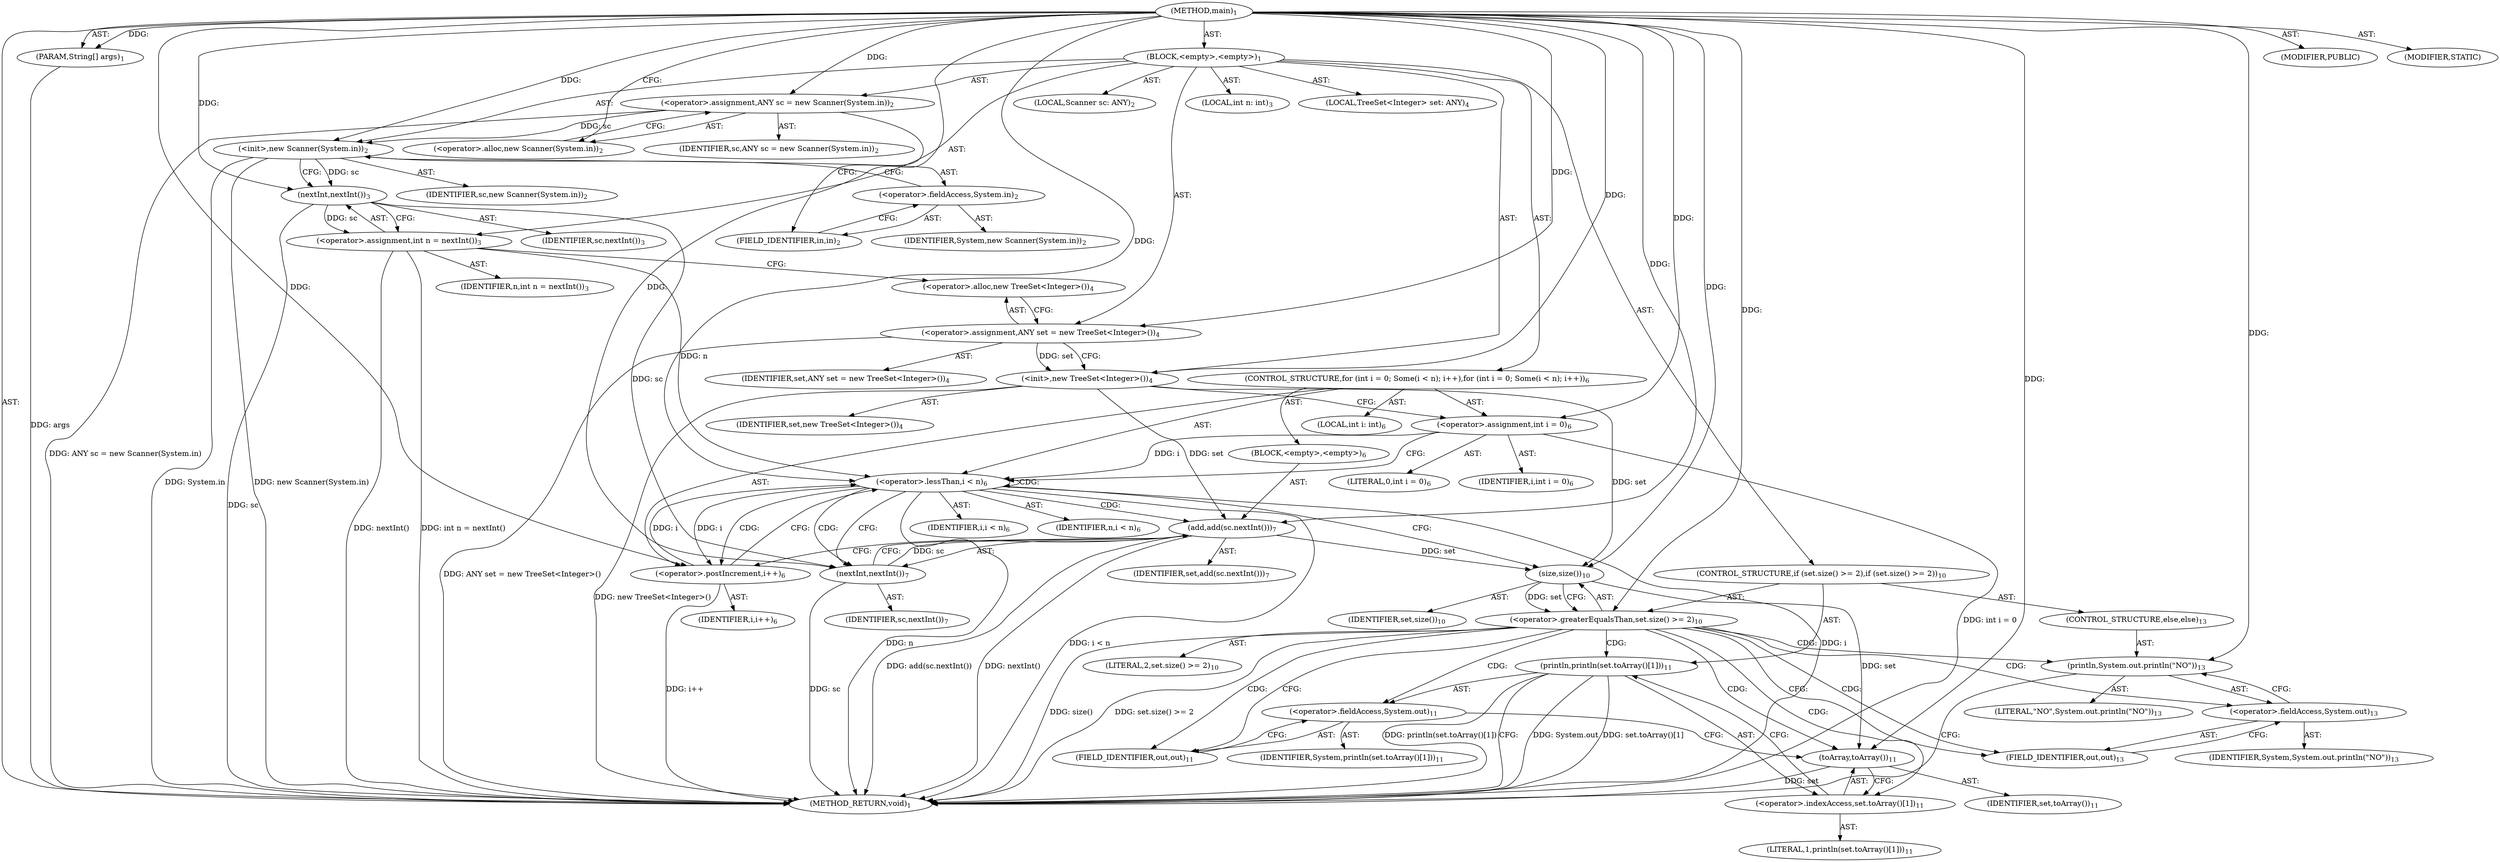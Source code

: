 digraph "main" {  
"21" [label = <(METHOD,main)<SUB>1</SUB>> ]
"22" [label = <(PARAM,String[] args)<SUB>1</SUB>> ]
"23" [label = <(BLOCK,&lt;empty&gt;,&lt;empty&gt;)<SUB>1</SUB>> ]
"4" [label = <(LOCAL,Scanner sc: ANY)<SUB>2</SUB>> ]
"24" [label = <(&lt;operator&gt;.assignment,ANY sc = new Scanner(System.in))<SUB>2</SUB>> ]
"25" [label = <(IDENTIFIER,sc,ANY sc = new Scanner(System.in))<SUB>2</SUB>> ]
"26" [label = <(&lt;operator&gt;.alloc,new Scanner(System.in))<SUB>2</SUB>> ]
"27" [label = <(&lt;init&gt;,new Scanner(System.in))<SUB>2</SUB>> ]
"3" [label = <(IDENTIFIER,sc,new Scanner(System.in))<SUB>2</SUB>> ]
"28" [label = <(&lt;operator&gt;.fieldAccess,System.in)<SUB>2</SUB>> ]
"29" [label = <(IDENTIFIER,System,new Scanner(System.in))<SUB>2</SUB>> ]
"30" [label = <(FIELD_IDENTIFIER,in,in)<SUB>2</SUB>> ]
"31" [label = <(LOCAL,int n: int)<SUB>3</SUB>> ]
"32" [label = <(&lt;operator&gt;.assignment,int n = nextInt())<SUB>3</SUB>> ]
"33" [label = <(IDENTIFIER,n,int n = nextInt())<SUB>3</SUB>> ]
"34" [label = <(nextInt,nextInt())<SUB>3</SUB>> ]
"35" [label = <(IDENTIFIER,sc,nextInt())<SUB>3</SUB>> ]
"6" [label = <(LOCAL,TreeSet&lt;Integer&gt; set: ANY)<SUB>4</SUB>> ]
"36" [label = <(&lt;operator&gt;.assignment,ANY set = new TreeSet&lt;Integer&gt;())<SUB>4</SUB>> ]
"37" [label = <(IDENTIFIER,set,ANY set = new TreeSet&lt;Integer&gt;())<SUB>4</SUB>> ]
"38" [label = <(&lt;operator&gt;.alloc,new TreeSet&lt;Integer&gt;())<SUB>4</SUB>> ]
"39" [label = <(&lt;init&gt;,new TreeSet&lt;Integer&gt;())<SUB>4</SUB>> ]
"5" [label = <(IDENTIFIER,set,new TreeSet&lt;Integer&gt;())<SUB>4</SUB>> ]
"40" [label = <(CONTROL_STRUCTURE,for (int i = 0; Some(i &lt; n); i++),for (int i = 0; Some(i &lt; n); i++))<SUB>6</SUB>> ]
"41" [label = <(LOCAL,int i: int)<SUB>6</SUB>> ]
"42" [label = <(&lt;operator&gt;.assignment,int i = 0)<SUB>6</SUB>> ]
"43" [label = <(IDENTIFIER,i,int i = 0)<SUB>6</SUB>> ]
"44" [label = <(LITERAL,0,int i = 0)<SUB>6</SUB>> ]
"45" [label = <(&lt;operator&gt;.lessThan,i &lt; n)<SUB>6</SUB>> ]
"46" [label = <(IDENTIFIER,i,i &lt; n)<SUB>6</SUB>> ]
"47" [label = <(IDENTIFIER,n,i &lt; n)<SUB>6</SUB>> ]
"48" [label = <(&lt;operator&gt;.postIncrement,i++)<SUB>6</SUB>> ]
"49" [label = <(IDENTIFIER,i,i++)<SUB>6</SUB>> ]
"50" [label = <(BLOCK,&lt;empty&gt;,&lt;empty&gt;)<SUB>6</SUB>> ]
"51" [label = <(add,add(sc.nextInt()))<SUB>7</SUB>> ]
"52" [label = <(IDENTIFIER,set,add(sc.nextInt()))<SUB>7</SUB>> ]
"53" [label = <(nextInt,nextInt())<SUB>7</SUB>> ]
"54" [label = <(IDENTIFIER,sc,nextInt())<SUB>7</SUB>> ]
"55" [label = <(CONTROL_STRUCTURE,if (set.size() &gt;= 2),if (set.size() &gt;= 2))<SUB>10</SUB>> ]
"56" [label = <(&lt;operator&gt;.greaterEqualsThan,set.size() &gt;= 2)<SUB>10</SUB>> ]
"57" [label = <(size,size())<SUB>10</SUB>> ]
"58" [label = <(IDENTIFIER,set,size())<SUB>10</SUB>> ]
"59" [label = <(LITERAL,2,set.size() &gt;= 2)<SUB>10</SUB>> ]
"60" [label = <(println,println(set.toArray()[1]))<SUB>11</SUB>> ]
"61" [label = <(&lt;operator&gt;.fieldAccess,System.out)<SUB>11</SUB>> ]
"62" [label = <(IDENTIFIER,System,println(set.toArray()[1]))<SUB>11</SUB>> ]
"63" [label = <(FIELD_IDENTIFIER,out,out)<SUB>11</SUB>> ]
"64" [label = <(&lt;operator&gt;.indexAccess,set.toArray()[1])<SUB>11</SUB>> ]
"65" [label = <(toArray,toArray())<SUB>11</SUB>> ]
"66" [label = <(IDENTIFIER,set,toArray())<SUB>11</SUB>> ]
"67" [label = <(LITERAL,1,println(set.toArray()[1]))<SUB>11</SUB>> ]
"68" [label = <(CONTROL_STRUCTURE,else,else)<SUB>13</SUB>> ]
"69" [label = <(println,System.out.println(&quot;NO&quot;))<SUB>13</SUB>> ]
"70" [label = <(&lt;operator&gt;.fieldAccess,System.out)<SUB>13</SUB>> ]
"71" [label = <(IDENTIFIER,System,System.out.println(&quot;NO&quot;))<SUB>13</SUB>> ]
"72" [label = <(FIELD_IDENTIFIER,out,out)<SUB>13</SUB>> ]
"73" [label = <(LITERAL,&quot;NO&quot;,System.out.println(&quot;NO&quot;))<SUB>13</SUB>> ]
"74" [label = <(MODIFIER,PUBLIC)> ]
"75" [label = <(MODIFIER,STATIC)> ]
"76" [label = <(METHOD_RETURN,void)<SUB>1</SUB>> ]
  "21" -> "22"  [ label = "AST: "] 
  "21" -> "23"  [ label = "AST: "] 
  "21" -> "74"  [ label = "AST: "] 
  "21" -> "75"  [ label = "AST: "] 
  "21" -> "76"  [ label = "AST: "] 
  "23" -> "4"  [ label = "AST: "] 
  "23" -> "24"  [ label = "AST: "] 
  "23" -> "27"  [ label = "AST: "] 
  "23" -> "31"  [ label = "AST: "] 
  "23" -> "32"  [ label = "AST: "] 
  "23" -> "6"  [ label = "AST: "] 
  "23" -> "36"  [ label = "AST: "] 
  "23" -> "39"  [ label = "AST: "] 
  "23" -> "40"  [ label = "AST: "] 
  "23" -> "55"  [ label = "AST: "] 
  "24" -> "25"  [ label = "AST: "] 
  "24" -> "26"  [ label = "AST: "] 
  "27" -> "3"  [ label = "AST: "] 
  "27" -> "28"  [ label = "AST: "] 
  "28" -> "29"  [ label = "AST: "] 
  "28" -> "30"  [ label = "AST: "] 
  "32" -> "33"  [ label = "AST: "] 
  "32" -> "34"  [ label = "AST: "] 
  "34" -> "35"  [ label = "AST: "] 
  "36" -> "37"  [ label = "AST: "] 
  "36" -> "38"  [ label = "AST: "] 
  "39" -> "5"  [ label = "AST: "] 
  "40" -> "41"  [ label = "AST: "] 
  "40" -> "42"  [ label = "AST: "] 
  "40" -> "45"  [ label = "AST: "] 
  "40" -> "48"  [ label = "AST: "] 
  "40" -> "50"  [ label = "AST: "] 
  "42" -> "43"  [ label = "AST: "] 
  "42" -> "44"  [ label = "AST: "] 
  "45" -> "46"  [ label = "AST: "] 
  "45" -> "47"  [ label = "AST: "] 
  "48" -> "49"  [ label = "AST: "] 
  "50" -> "51"  [ label = "AST: "] 
  "51" -> "52"  [ label = "AST: "] 
  "51" -> "53"  [ label = "AST: "] 
  "53" -> "54"  [ label = "AST: "] 
  "55" -> "56"  [ label = "AST: "] 
  "55" -> "60"  [ label = "AST: "] 
  "55" -> "68"  [ label = "AST: "] 
  "56" -> "57"  [ label = "AST: "] 
  "56" -> "59"  [ label = "AST: "] 
  "57" -> "58"  [ label = "AST: "] 
  "60" -> "61"  [ label = "AST: "] 
  "60" -> "64"  [ label = "AST: "] 
  "61" -> "62"  [ label = "AST: "] 
  "61" -> "63"  [ label = "AST: "] 
  "64" -> "65"  [ label = "AST: "] 
  "64" -> "67"  [ label = "AST: "] 
  "65" -> "66"  [ label = "AST: "] 
  "68" -> "69"  [ label = "AST: "] 
  "69" -> "70"  [ label = "AST: "] 
  "69" -> "73"  [ label = "AST: "] 
  "70" -> "71"  [ label = "AST: "] 
  "70" -> "72"  [ label = "AST: "] 
  "24" -> "30"  [ label = "CFG: "] 
  "27" -> "34"  [ label = "CFG: "] 
  "32" -> "38"  [ label = "CFG: "] 
  "36" -> "39"  [ label = "CFG: "] 
  "39" -> "42"  [ label = "CFG: "] 
  "26" -> "24"  [ label = "CFG: "] 
  "28" -> "27"  [ label = "CFG: "] 
  "34" -> "32"  [ label = "CFG: "] 
  "38" -> "36"  [ label = "CFG: "] 
  "42" -> "45"  [ label = "CFG: "] 
  "45" -> "53"  [ label = "CFG: "] 
  "45" -> "57"  [ label = "CFG: "] 
  "48" -> "45"  [ label = "CFG: "] 
  "56" -> "63"  [ label = "CFG: "] 
  "56" -> "72"  [ label = "CFG: "] 
  "60" -> "76"  [ label = "CFG: "] 
  "30" -> "28"  [ label = "CFG: "] 
  "51" -> "48"  [ label = "CFG: "] 
  "57" -> "56"  [ label = "CFG: "] 
  "61" -> "65"  [ label = "CFG: "] 
  "64" -> "60"  [ label = "CFG: "] 
  "69" -> "76"  [ label = "CFG: "] 
  "53" -> "51"  [ label = "CFG: "] 
  "63" -> "61"  [ label = "CFG: "] 
  "65" -> "64"  [ label = "CFG: "] 
  "70" -> "69"  [ label = "CFG: "] 
  "72" -> "70"  [ label = "CFG: "] 
  "21" -> "26"  [ label = "CFG: "] 
  "22" -> "76"  [ label = "DDG: args"] 
  "24" -> "76"  [ label = "DDG: ANY sc = new Scanner(System.in)"] 
  "27" -> "76"  [ label = "DDG: System.in"] 
  "27" -> "76"  [ label = "DDG: new Scanner(System.in)"] 
  "34" -> "76"  [ label = "DDG: sc"] 
  "32" -> "76"  [ label = "DDG: nextInt()"] 
  "32" -> "76"  [ label = "DDG: int n = nextInt()"] 
  "36" -> "76"  [ label = "DDG: ANY set = new TreeSet&lt;Integer&gt;()"] 
  "39" -> "76"  [ label = "DDG: new TreeSet&lt;Integer&gt;()"] 
  "42" -> "76"  [ label = "DDG: int i = 0"] 
  "45" -> "76"  [ label = "DDG: i"] 
  "45" -> "76"  [ label = "DDG: n"] 
  "45" -> "76"  [ label = "DDG: i &lt; n"] 
  "56" -> "76"  [ label = "DDG: size()"] 
  "56" -> "76"  [ label = "DDG: set.size() &gt;= 2"] 
  "60" -> "76"  [ label = "DDG: System.out"] 
  "65" -> "76"  [ label = "DDG: set"] 
  "60" -> "76"  [ label = "DDG: set.toArray()[1]"] 
  "60" -> "76"  [ label = "DDG: println(set.toArray()[1])"] 
  "53" -> "76"  [ label = "DDG: sc"] 
  "51" -> "76"  [ label = "DDG: nextInt()"] 
  "51" -> "76"  [ label = "DDG: add(sc.nextInt())"] 
  "48" -> "76"  [ label = "DDG: i++"] 
  "21" -> "22"  [ label = "DDG: "] 
  "21" -> "24"  [ label = "DDG: "] 
  "34" -> "32"  [ label = "DDG: sc"] 
  "21" -> "36"  [ label = "DDG: "] 
  "24" -> "27"  [ label = "DDG: sc"] 
  "21" -> "27"  [ label = "DDG: "] 
  "36" -> "39"  [ label = "DDG: set"] 
  "21" -> "39"  [ label = "DDG: "] 
  "21" -> "42"  [ label = "DDG: "] 
  "27" -> "34"  [ label = "DDG: sc"] 
  "21" -> "34"  [ label = "DDG: "] 
  "42" -> "45"  [ label = "DDG: i"] 
  "48" -> "45"  [ label = "DDG: i"] 
  "21" -> "45"  [ label = "DDG: "] 
  "32" -> "45"  [ label = "DDG: n"] 
  "45" -> "48"  [ label = "DDG: i"] 
  "21" -> "48"  [ label = "DDG: "] 
  "57" -> "56"  [ label = "DDG: set"] 
  "21" -> "56"  [ label = "DDG: "] 
  "39" -> "51"  [ label = "DDG: set"] 
  "21" -> "51"  [ label = "DDG: "] 
  "53" -> "51"  [ label = "DDG: sc"] 
  "39" -> "57"  [ label = "DDG: set"] 
  "51" -> "57"  [ label = "DDG: set"] 
  "21" -> "57"  [ label = "DDG: "] 
  "21" -> "69"  [ label = "DDG: "] 
  "34" -> "53"  [ label = "DDG: sc"] 
  "21" -> "53"  [ label = "DDG: "] 
  "57" -> "65"  [ label = "DDG: set"] 
  "21" -> "65"  [ label = "DDG: "] 
  "45" -> "48"  [ label = "CDG: "] 
  "45" -> "51"  [ label = "CDG: "] 
  "45" -> "53"  [ label = "CDG: "] 
  "45" -> "45"  [ label = "CDG: "] 
  "56" -> "60"  [ label = "CDG: "] 
  "56" -> "61"  [ label = "CDG: "] 
  "56" -> "65"  [ label = "CDG: "] 
  "56" -> "64"  [ label = "CDG: "] 
  "56" -> "72"  [ label = "CDG: "] 
  "56" -> "69"  [ label = "CDG: "] 
  "56" -> "70"  [ label = "CDG: "] 
  "56" -> "63"  [ label = "CDG: "] 
}

